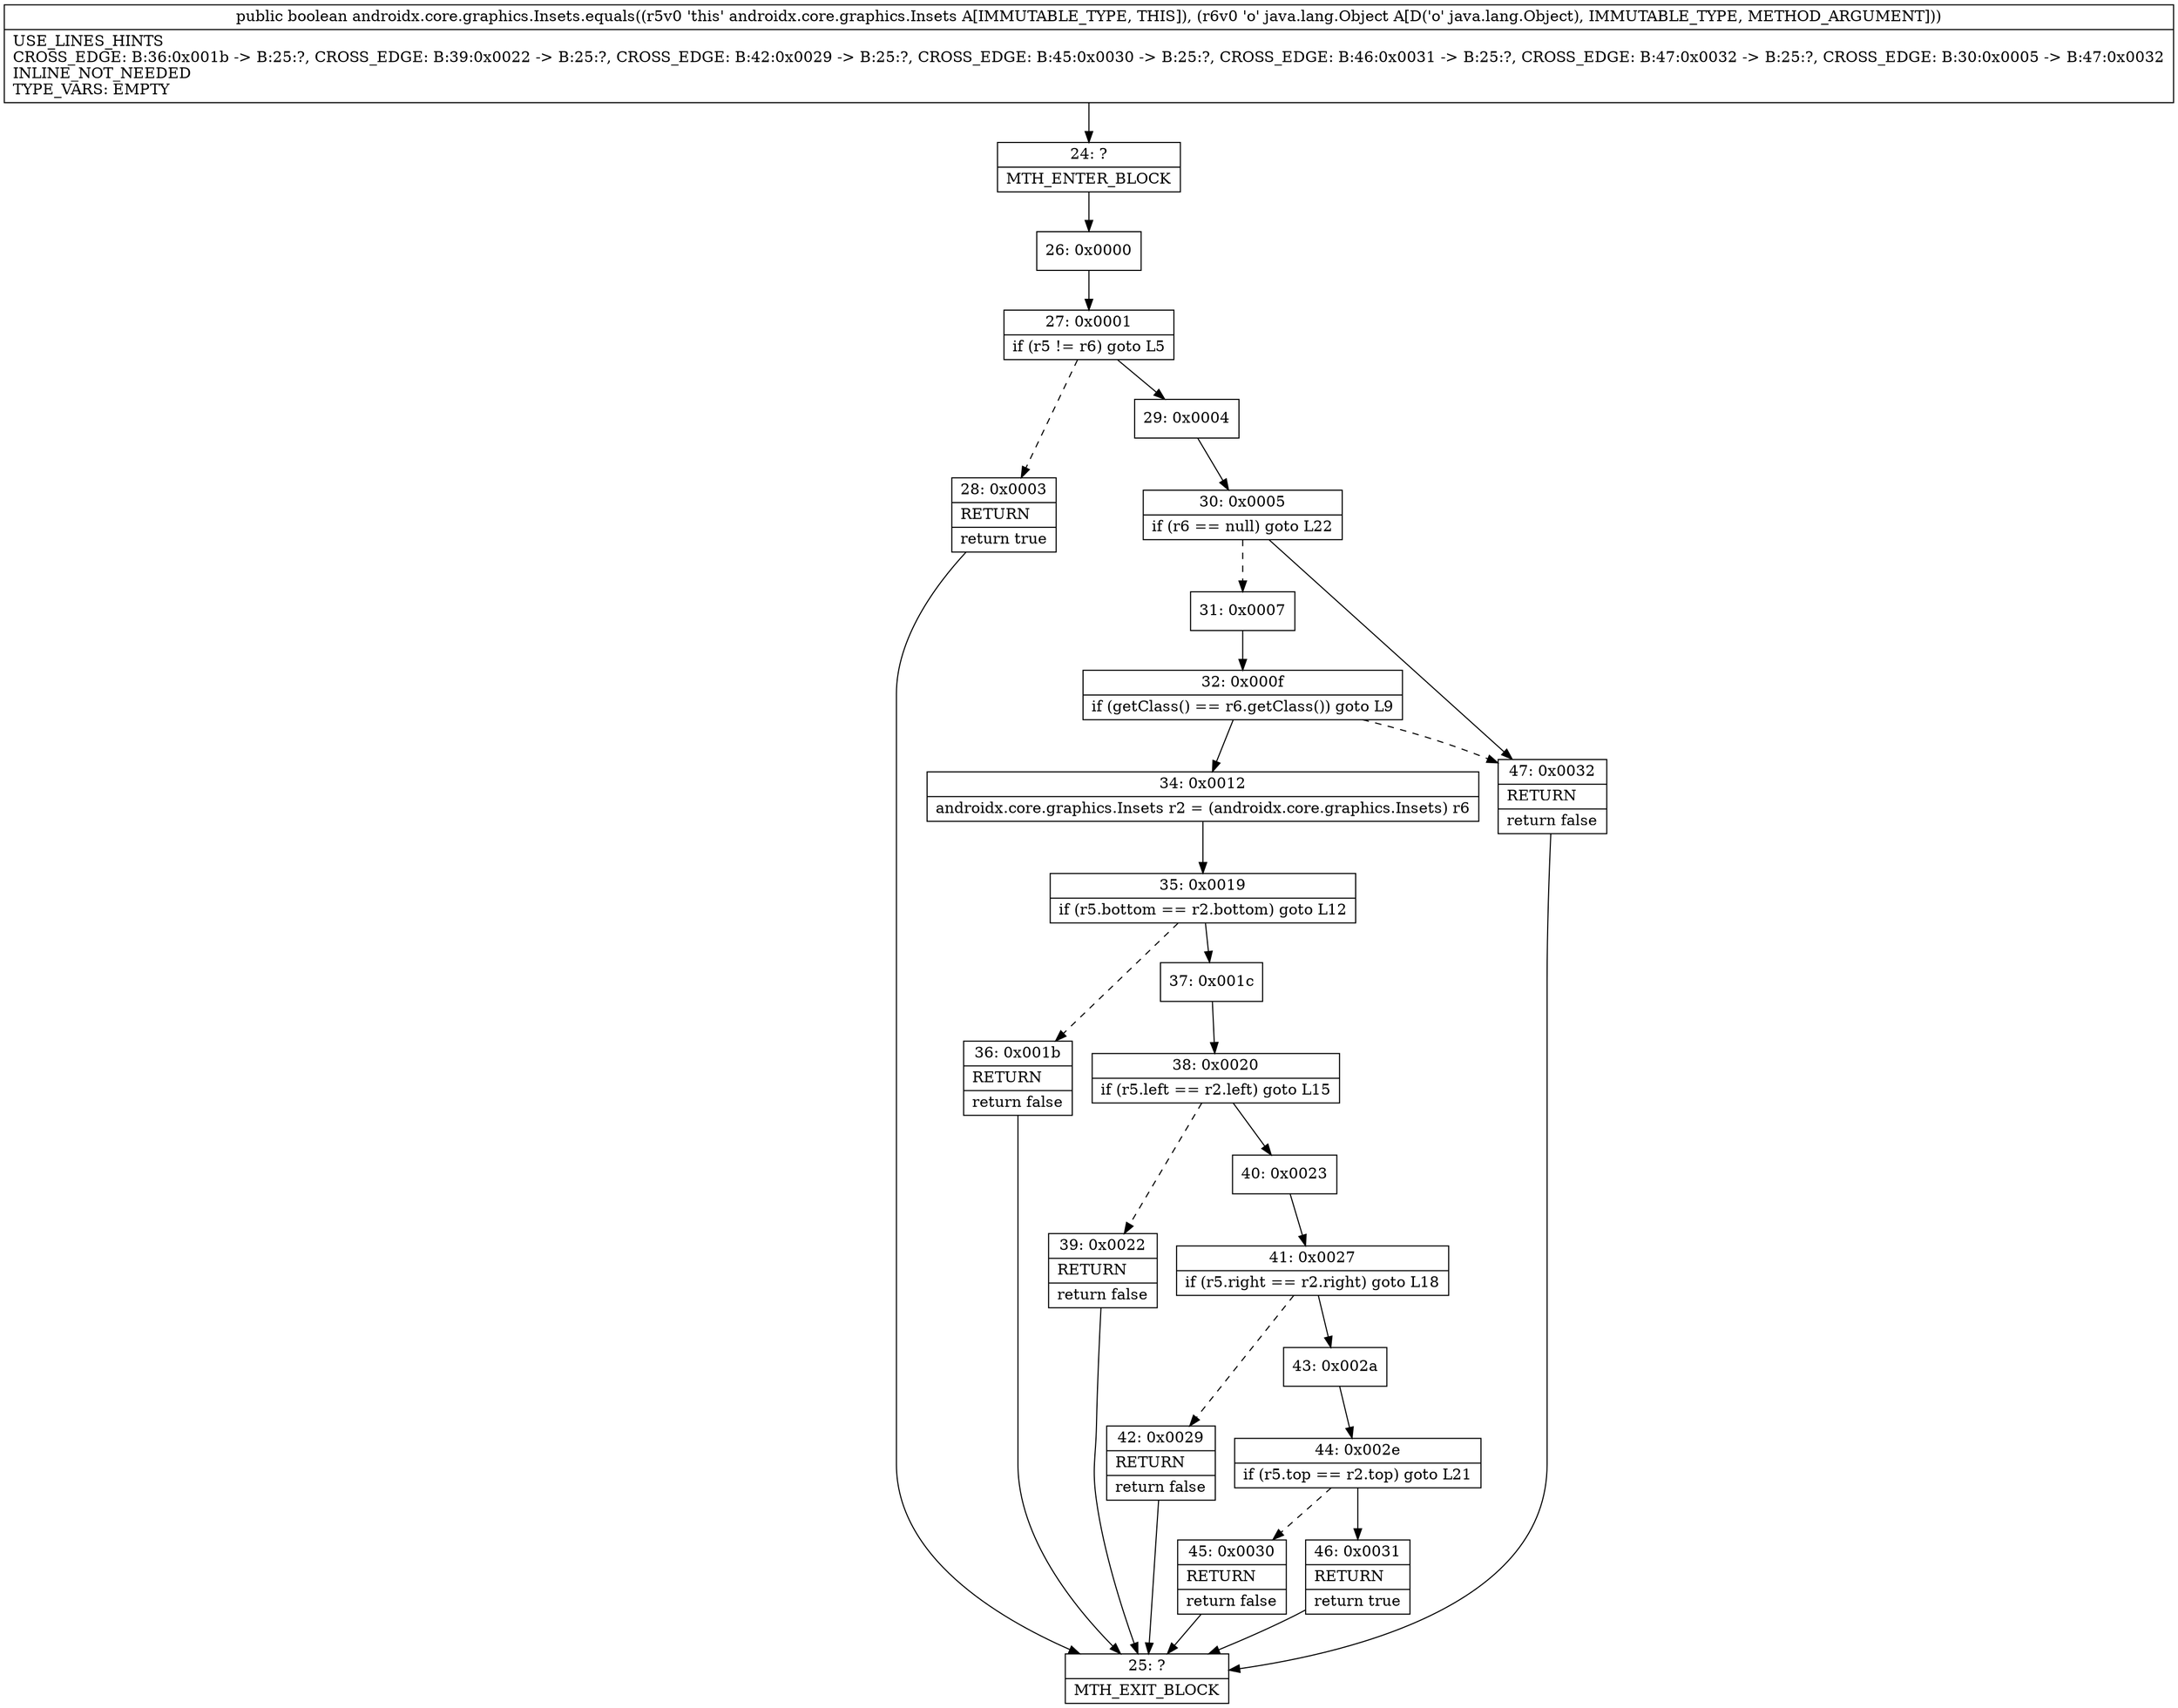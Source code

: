 digraph "CFG forandroidx.core.graphics.Insets.equals(Ljava\/lang\/Object;)Z" {
Node_24 [shape=record,label="{24\:\ ?|MTH_ENTER_BLOCK\l}"];
Node_26 [shape=record,label="{26\:\ 0x0000}"];
Node_27 [shape=record,label="{27\:\ 0x0001|if (r5 != r6) goto L5\l}"];
Node_28 [shape=record,label="{28\:\ 0x0003|RETURN\l|return true\l}"];
Node_25 [shape=record,label="{25\:\ ?|MTH_EXIT_BLOCK\l}"];
Node_29 [shape=record,label="{29\:\ 0x0004}"];
Node_30 [shape=record,label="{30\:\ 0x0005|if (r6 == null) goto L22\l}"];
Node_31 [shape=record,label="{31\:\ 0x0007}"];
Node_32 [shape=record,label="{32\:\ 0x000f|if (getClass() == r6.getClass()) goto L9\l}"];
Node_34 [shape=record,label="{34\:\ 0x0012|androidx.core.graphics.Insets r2 = (androidx.core.graphics.Insets) r6\l}"];
Node_35 [shape=record,label="{35\:\ 0x0019|if (r5.bottom == r2.bottom) goto L12\l}"];
Node_36 [shape=record,label="{36\:\ 0x001b|RETURN\l|return false\l}"];
Node_37 [shape=record,label="{37\:\ 0x001c}"];
Node_38 [shape=record,label="{38\:\ 0x0020|if (r5.left == r2.left) goto L15\l}"];
Node_39 [shape=record,label="{39\:\ 0x0022|RETURN\l|return false\l}"];
Node_40 [shape=record,label="{40\:\ 0x0023}"];
Node_41 [shape=record,label="{41\:\ 0x0027|if (r5.right == r2.right) goto L18\l}"];
Node_42 [shape=record,label="{42\:\ 0x0029|RETURN\l|return false\l}"];
Node_43 [shape=record,label="{43\:\ 0x002a}"];
Node_44 [shape=record,label="{44\:\ 0x002e|if (r5.top == r2.top) goto L21\l}"];
Node_45 [shape=record,label="{45\:\ 0x0030|RETURN\l|return false\l}"];
Node_46 [shape=record,label="{46\:\ 0x0031|RETURN\l|return true\l}"];
Node_47 [shape=record,label="{47\:\ 0x0032|RETURN\l|return false\l}"];
MethodNode[shape=record,label="{public boolean androidx.core.graphics.Insets.equals((r5v0 'this' androidx.core.graphics.Insets A[IMMUTABLE_TYPE, THIS]), (r6v0 'o' java.lang.Object A[D('o' java.lang.Object), IMMUTABLE_TYPE, METHOD_ARGUMENT]))  | USE_LINES_HINTS\lCROSS_EDGE: B:36:0x001b \-\> B:25:?, CROSS_EDGE: B:39:0x0022 \-\> B:25:?, CROSS_EDGE: B:42:0x0029 \-\> B:25:?, CROSS_EDGE: B:45:0x0030 \-\> B:25:?, CROSS_EDGE: B:46:0x0031 \-\> B:25:?, CROSS_EDGE: B:47:0x0032 \-\> B:25:?, CROSS_EDGE: B:30:0x0005 \-\> B:47:0x0032\lINLINE_NOT_NEEDED\lTYPE_VARS: EMPTY\l}"];
MethodNode -> Node_24;Node_24 -> Node_26;
Node_26 -> Node_27;
Node_27 -> Node_28[style=dashed];
Node_27 -> Node_29;
Node_28 -> Node_25;
Node_29 -> Node_30;
Node_30 -> Node_31[style=dashed];
Node_30 -> Node_47;
Node_31 -> Node_32;
Node_32 -> Node_34;
Node_32 -> Node_47[style=dashed];
Node_34 -> Node_35;
Node_35 -> Node_36[style=dashed];
Node_35 -> Node_37;
Node_36 -> Node_25;
Node_37 -> Node_38;
Node_38 -> Node_39[style=dashed];
Node_38 -> Node_40;
Node_39 -> Node_25;
Node_40 -> Node_41;
Node_41 -> Node_42[style=dashed];
Node_41 -> Node_43;
Node_42 -> Node_25;
Node_43 -> Node_44;
Node_44 -> Node_45[style=dashed];
Node_44 -> Node_46;
Node_45 -> Node_25;
Node_46 -> Node_25;
Node_47 -> Node_25;
}

